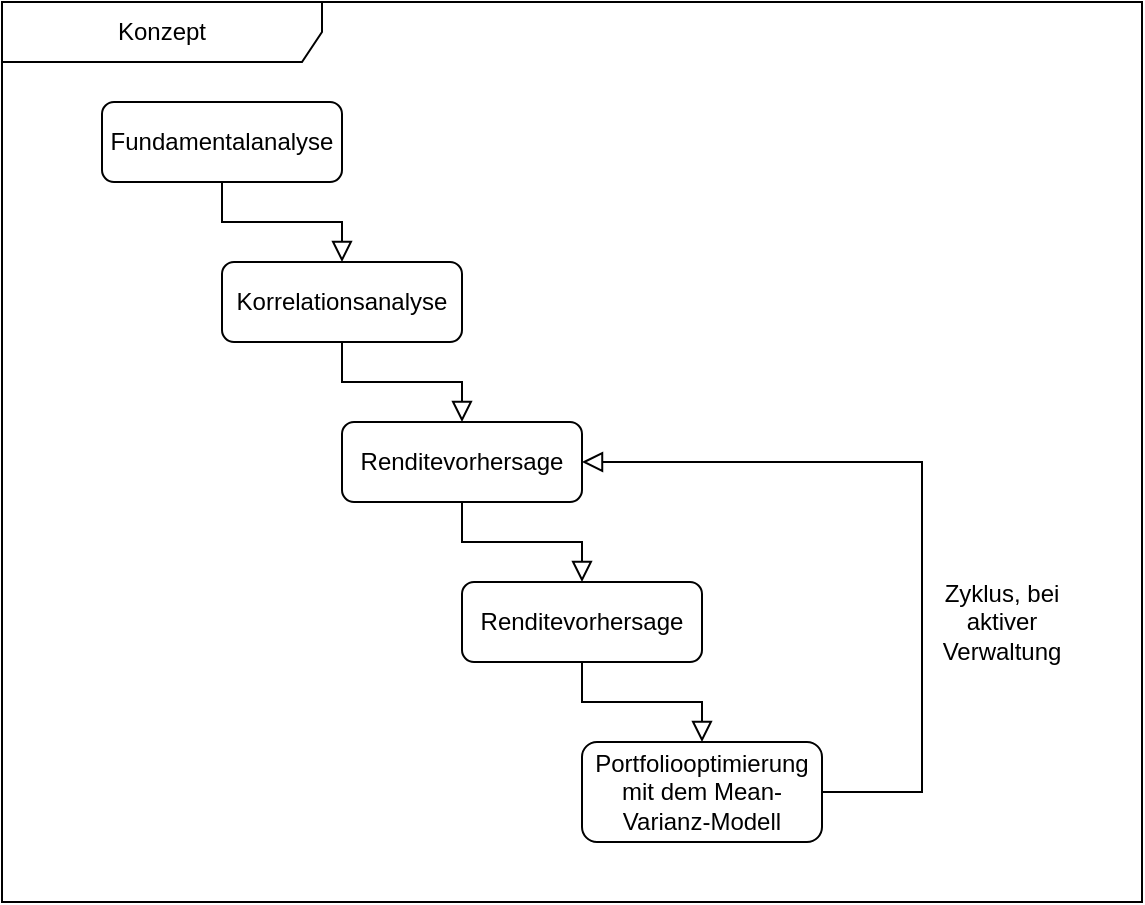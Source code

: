 <mxfile version="24.4.0" type="device">
  <diagram id="C5RBs43oDa-KdzZeNtuy" name="Page-1">
    <mxGraphModel dx="796" dy="438" grid="1" gridSize="10" guides="1" tooltips="1" connect="1" arrows="1" fold="1" page="1" pageScale="1" pageWidth="827" pageHeight="1169" math="0" shadow="0">
      <root>
        <mxCell id="WIyWlLk6GJQsqaUBKTNV-0" />
        <mxCell id="WIyWlLk6GJQsqaUBKTNV-1" parent="WIyWlLk6GJQsqaUBKTNV-0" />
        <mxCell id="WIyWlLk6GJQsqaUBKTNV-2" value="" style="rounded=0;html=1;jettySize=auto;orthogonalLoop=1;fontSize=11;endArrow=block;endFill=0;endSize=8;strokeWidth=1;shadow=0;labelBackgroundColor=none;edgeStyle=orthogonalEdgeStyle;entryX=0.5;entryY=0;entryDx=0;entryDy=0;" parent="WIyWlLk6GJQsqaUBKTNV-1" source="WIyWlLk6GJQsqaUBKTNV-3" target="WIyWlLk6GJQsqaUBKTNV-12" edge="1">
          <mxGeometry relative="1" as="geometry">
            <mxPoint x="220" y="170" as="targetPoint" />
            <Array as="points">
              <mxPoint x="220" y="140" />
              <mxPoint x="280" y="140" />
            </Array>
          </mxGeometry>
        </mxCell>
        <mxCell id="WIyWlLk6GJQsqaUBKTNV-3" value="Fundamentalanalyse" style="rounded=1;whiteSpace=wrap;html=1;fontSize=12;glass=0;strokeWidth=1;shadow=0;" parent="WIyWlLk6GJQsqaUBKTNV-1" vertex="1">
          <mxGeometry x="160" y="80" width="120" height="40" as="geometry" />
        </mxCell>
        <mxCell id="q-cNv8RktpBJCgjQ_TfM-0" value="Konzept" style="shape=umlFrame;whiteSpace=wrap;html=1;pointerEvents=0;recursiveResize=0;container=1;collapsible=0;width=160;" vertex="1" parent="WIyWlLk6GJQsqaUBKTNV-1">
          <mxGeometry x="110" y="30" width="570" height="450" as="geometry" />
        </mxCell>
        <mxCell id="WIyWlLk6GJQsqaUBKTNV-12" value="Korrelationsanalyse" style="rounded=1;whiteSpace=wrap;html=1;fontSize=12;glass=0;strokeWidth=1;shadow=0;" parent="q-cNv8RktpBJCgjQ_TfM-0" vertex="1">
          <mxGeometry x="110" y="130" width="120" height="40" as="geometry" />
        </mxCell>
        <mxCell id="q-cNv8RktpBJCgjQ_TfM-1" value="Renditevorhersage" style="rounded=1;whiteSpace=wrap;html=1;fontSize=12;glass=0;strokeWidth=1;shadow=0;" vertex="1" parent="q-cNv8RktpBJCgjQ_TfM-0">
          <mxGeometry x="170" y="210" width="120" height="40" as="geometry" />
        </mxCell>
        <mxCell id="q-cNv8RktpBJCgjQ_TfM-3" value="" style="rounded=0;html=1;jettySize=auto;orthogonalLoop=1;fontSize=11;endArrow=block;endFill=0;endSize=8;strokeWidth=1;shadow=0;labelBackgroundColor=none;edgeStyle=orthogonalEdgeStyle;entryX=0.5;entryY=0;entryDx=0;entryDy=0;" edge="1" parent="q-cNv8RktpBJCgjQ_TfM-0">
          <mxGeometry relative="1" as="geometry">
            <mxPoint x="170" y="170" as="sourcePoint" />
            <mxPoint x="230" y="210" as="targetPoint" />
            <Array as="points">
              <mxPoint x="170" y="190" />
              <mxPoint x="230" y="190" />
            </Array>
          </mxGeometry>
        </mxCell>
        <mxCell id="q-cNv8RktpBJCgjQ_TfM-4" value="Renditevorhersage" style="rounded=1;whiteSpace=wrap;html=1;fontSize=12;glass=0;strokeWidth=1;shadow=0;" vertex="1" parent="q-cNv8RktpBJCgjQ_TfM-0">
          <mxGeometry x="230" y="290" width="120" height="40" as="geometry" />
        </mxCell>
        <mxCell id="q-cNv8RktpBJCgjQ_TfM-5" value="" style="rounded=0;html=1;jettySize=auto;orthogonalLoop=1;fontSize=11;endArrow=block;endFill=0;endSize=8;strokeWidth=1;shadow=0;labelBackgroundColor=none;edgeStyle=orthogonalEdgeStyle;entryX=0.5;entryY=0;entryDx=0;entryDy=0;" edge="1" parent="q-cNv8RktpBJCgjQ_TfM-0">
          <mxGeometry relative="1" as="geometry">
            <mxPoint x="230" y="250" as="sourcePoint" />
            <mxPoint x="290" y="290" as="targetPoint" />
            <Array as="points">
              <mxPoint x="230" y="270" />
              <mxPoint x="290" y="270" />
            </Array>
          </mxGeometry>
        </mxCell>
        <mxCell id="q-cNv8RktpBJCgjQ_TfM-6" value="Portfoliooptimierung mit dem Mean-Varianz-Modell" style="rounded=1;whiteSpace=wrap;html=1;fontSize=12;glass=0;strokeWidth=1;shadow=0;" vertex="1" parent="q-cNv8RktpBJCgjQ_TfM-0">
          <mxGeometry x="290" y="370" width="120" height="50" as="geometry" />
        </mxCell>
        <mxCell id="q-cNv8RktpBJCgjQ_TfM-7" value="" style="rounded=0;html=1;jettySize=auto;orthogonalLoop=1;fontSize=11;endArrow=block;endFill=0;endSize=8;strokeWidth=1;shadow=0;labelBackgroundColor=none;edgeStyle=orthogonalEdgeStyle;entryX=0.5;entryY=0;entryDx=0;entryDy=0;" edge="1" parent="q-cNv8RktpBJCgjQ_TfM-0">
          <mxGeometry relative="1" as="geometry">
            <mxPoint x="290" y="330" as="sourcePoint" />
            <mxPoint x="350" y="370" as="targetPoint" />
            <Array as="points">
              <mxPoint x="290" y="350" />
              <mxPoint x="350" y="350" />
            </Array>
          </mxGeometry>
        </mxCell>
        <mxCell id="q-cNv8RktpBJCgjQ_TfM-9" value="" style="rounded=0;html=1;jettySize=auto;orthogonalLoop=1;fontSize=11;endArrow=block;endFill=0;endSize=8;strokeWidth=1;shadow=0;labelBackgroundColor=none;edgeStyle=orthogonalEdgeStyle;entryX=1;entryY=0.5;entryDx=0;entryDy=0;exitX=1;exitY=0.5;exitDx=0;exitDy=0;" edge="1" parent="q-cNv8RktpBJCgjQ_TfM-0" source="q-cNv8RktpBJCgjQ_TfM-6" target="q-cNv8RktpBJCgjQ_TfM-1">
          <mxGeometry relative="1" as="geometry">
            <mxPoint x="460" y="290" as="sourcePoint" />
            <mxPoint x="520" y="330" as="targetPoint" />
            <Array as="points">
              <mxPoint x="460" y="395" />
              <mxPoint x="460" y="230" />
            </Array>
          </mxGeometry>
        </mxCell>
        <mxCell id="q-cNv8RktpBJCgjQ_TfM-10" value="Zyklus, bei aktiver Verwaltung" style="text;html=1;align=center;verticalAlign=middle;whiteSpace=wrap;rounded=0;" vertex="1" parent="q-cNv8RktpBJCgjQ_TfM-0">
          <mxGeometry x="470" y="295" width="60" height="30" as="geometry" />
        </mxCell>
      </root>
    </mxGraphModel>
  </diagram>
</mxfile>
